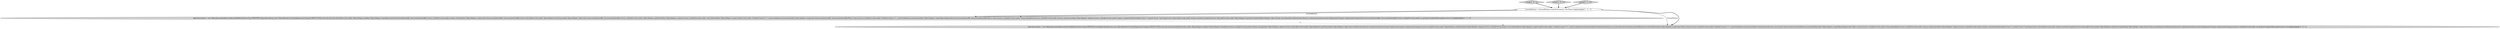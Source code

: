 digraph {
0 [style = filled, label = "objectAssociation = new ObjectAssociationAbstract(facetedMethod,FeatureType.PROPERTY,objectSpecification,new ObjectMemberContext(DeploymentCategory.PRODUCTION,null,null,null,null,null)){@Override public ObjectAdapter get(final ObjectAdapter fromObject,final InteractionInitiatedBy interactionInitiatedBy){return null}@Override public boolean isEmpty(final ObjectAdapter adapter,final InteractionInitiatedBy interactionInitiatedBy){return false}@Override public ObjectAdapter(( getChoices(final ObjectAdapter object,final InteractionInitiatedBy interactionInitiatedBy){return null}@Override public ObjectAdapter getDefault(final ObjectAdapter adapter){return null}@Override public void toDefault(final ObjectAdapter target){}@Override public UsabilityContext<?> createUsableInteractionContext(final ObjectAdapter target,final InteractionInitiatedBy interactionInitiatedBy,Where where){return null}@Override public VisibilityContext<?> createVisibleInteractionContext(final ObjectAdapter targetObjectAdapter,final InteractionInitiatedBy interactionInitiatedBy,Where where){return null}@Override public String debugData(){return null}@Override public Instance getInstance(final ObjectAdapter adapter){return null}@Override public boolean containsDoOpFacet(final Class<? extends Facet> facetType){return false}@Override public boolean hasAutoComplete(){return false}@Override public ObjectAdapter(( getAutoComplete(ObjectAdapter object,String searchArg,final AuthenticationSession authenticationSession,final DeploymentCategory deploymentCategory,final InteractionInitiatedBy interactionInitiatedBy){return null}@Override public int getAutoCompleteMinLength(){return 0}}@@@4@@@['1', '1', '0']", fillcolor = lightgray, shape = ellipse image = "AAA0AAABBB1BBB"];
5 [style = filled, label = "setup['0', '0', '1']", fillcolor = lightgray, shape = diamond image = "AAA0AAABBB3BBB"];
4 [style = filled, label = "objectAssociation = new ObjectAssociationAbstract(facetedMethod,FeatureType.PROPERTY,mockObjectSpecification,new ObjectMemberContext(DeploymentCategory.PRODUCTION,null,null,null,null,null)){@Override public ObjectAdapter get(final ObjectAdapter fromObject){return null}@Override public boolean isEmpty(final ObjectAdapter adapter){return false}@Override public ObjectAdapter(( getChoices(final ObjectAdapter object,final AuthenticationSession authenticationSession,final DeploymentCategory deploymentCategory){return null}@Override public ObjectAdapter getDefault(final ObjectAdapter adapter){return null}@Override public void toDefault(final ObjectAdapter target){}@Override public UsabilityContext<?> createUsableInteractionContext(final AuthenticationSession session,final InteractionInvocationMethod invocationMethod,final ObjectAdapter target,final Where where){return null}@Override public VisibilityContext<?> createVisibleInteractionContext(final AuthenticationSession session,final InteractionInvocationMethod invocationMethod,final ObjectAdapter targetObjectAdapter,final Where where){return null}@Override public String debugData(){return null}@Override public Instance getInstance(final ObjectAdapter adapter){return null}@Override public boolean containsDoOpFacet(final Class<? extends Facet> facetType){return false}@Override public boolean hasAutoComplete(){return false}@Override public ObjectAdapter(( getAutoComplete(final ObjectAdapter object,final String searchArg,final AuthenticationSession authenticationSession,final DeploymentCategory deploymentCategory){return null}@Override public int getAutoCompleteMinLength(){return 0}}@@@4@@@['0', '0', '1']", fillcolor = lightgray, shape = ellipse image = "AAA0AAABBB3BBB"];
2 [style = filled, label = "facetedMethod = FacetedMethod.createForProperty(,\"firstName\")@@@3@@@['1', '1', '1']", fillcolor = white, shape = ellipse image = "AAA0AAABBB1BBB"];
1 [style = filled, label = "setup['1', '0', '0']", fillcolor = lightgray, shape = diamond image = "AAA0AAABBB1BBB"];
3 [style = filled, label = "setup['0', '1', '0']", fillcolor = lightgray, shape = diamond image = "AAA0AAABBB2BBB"];
5->2 [style = bold, label=""];
1->2 [style = bold, label=""];
2->0 [style = bold, label=""];
0->4 [style = dashed, label="0"];
2->4 [style = solid, label="facetedMethod"];
3->2 [style = bold, label=""];
2->0 [style = solid, label="facetedMethod"];
2->4 [style = bold, label=""];
}
